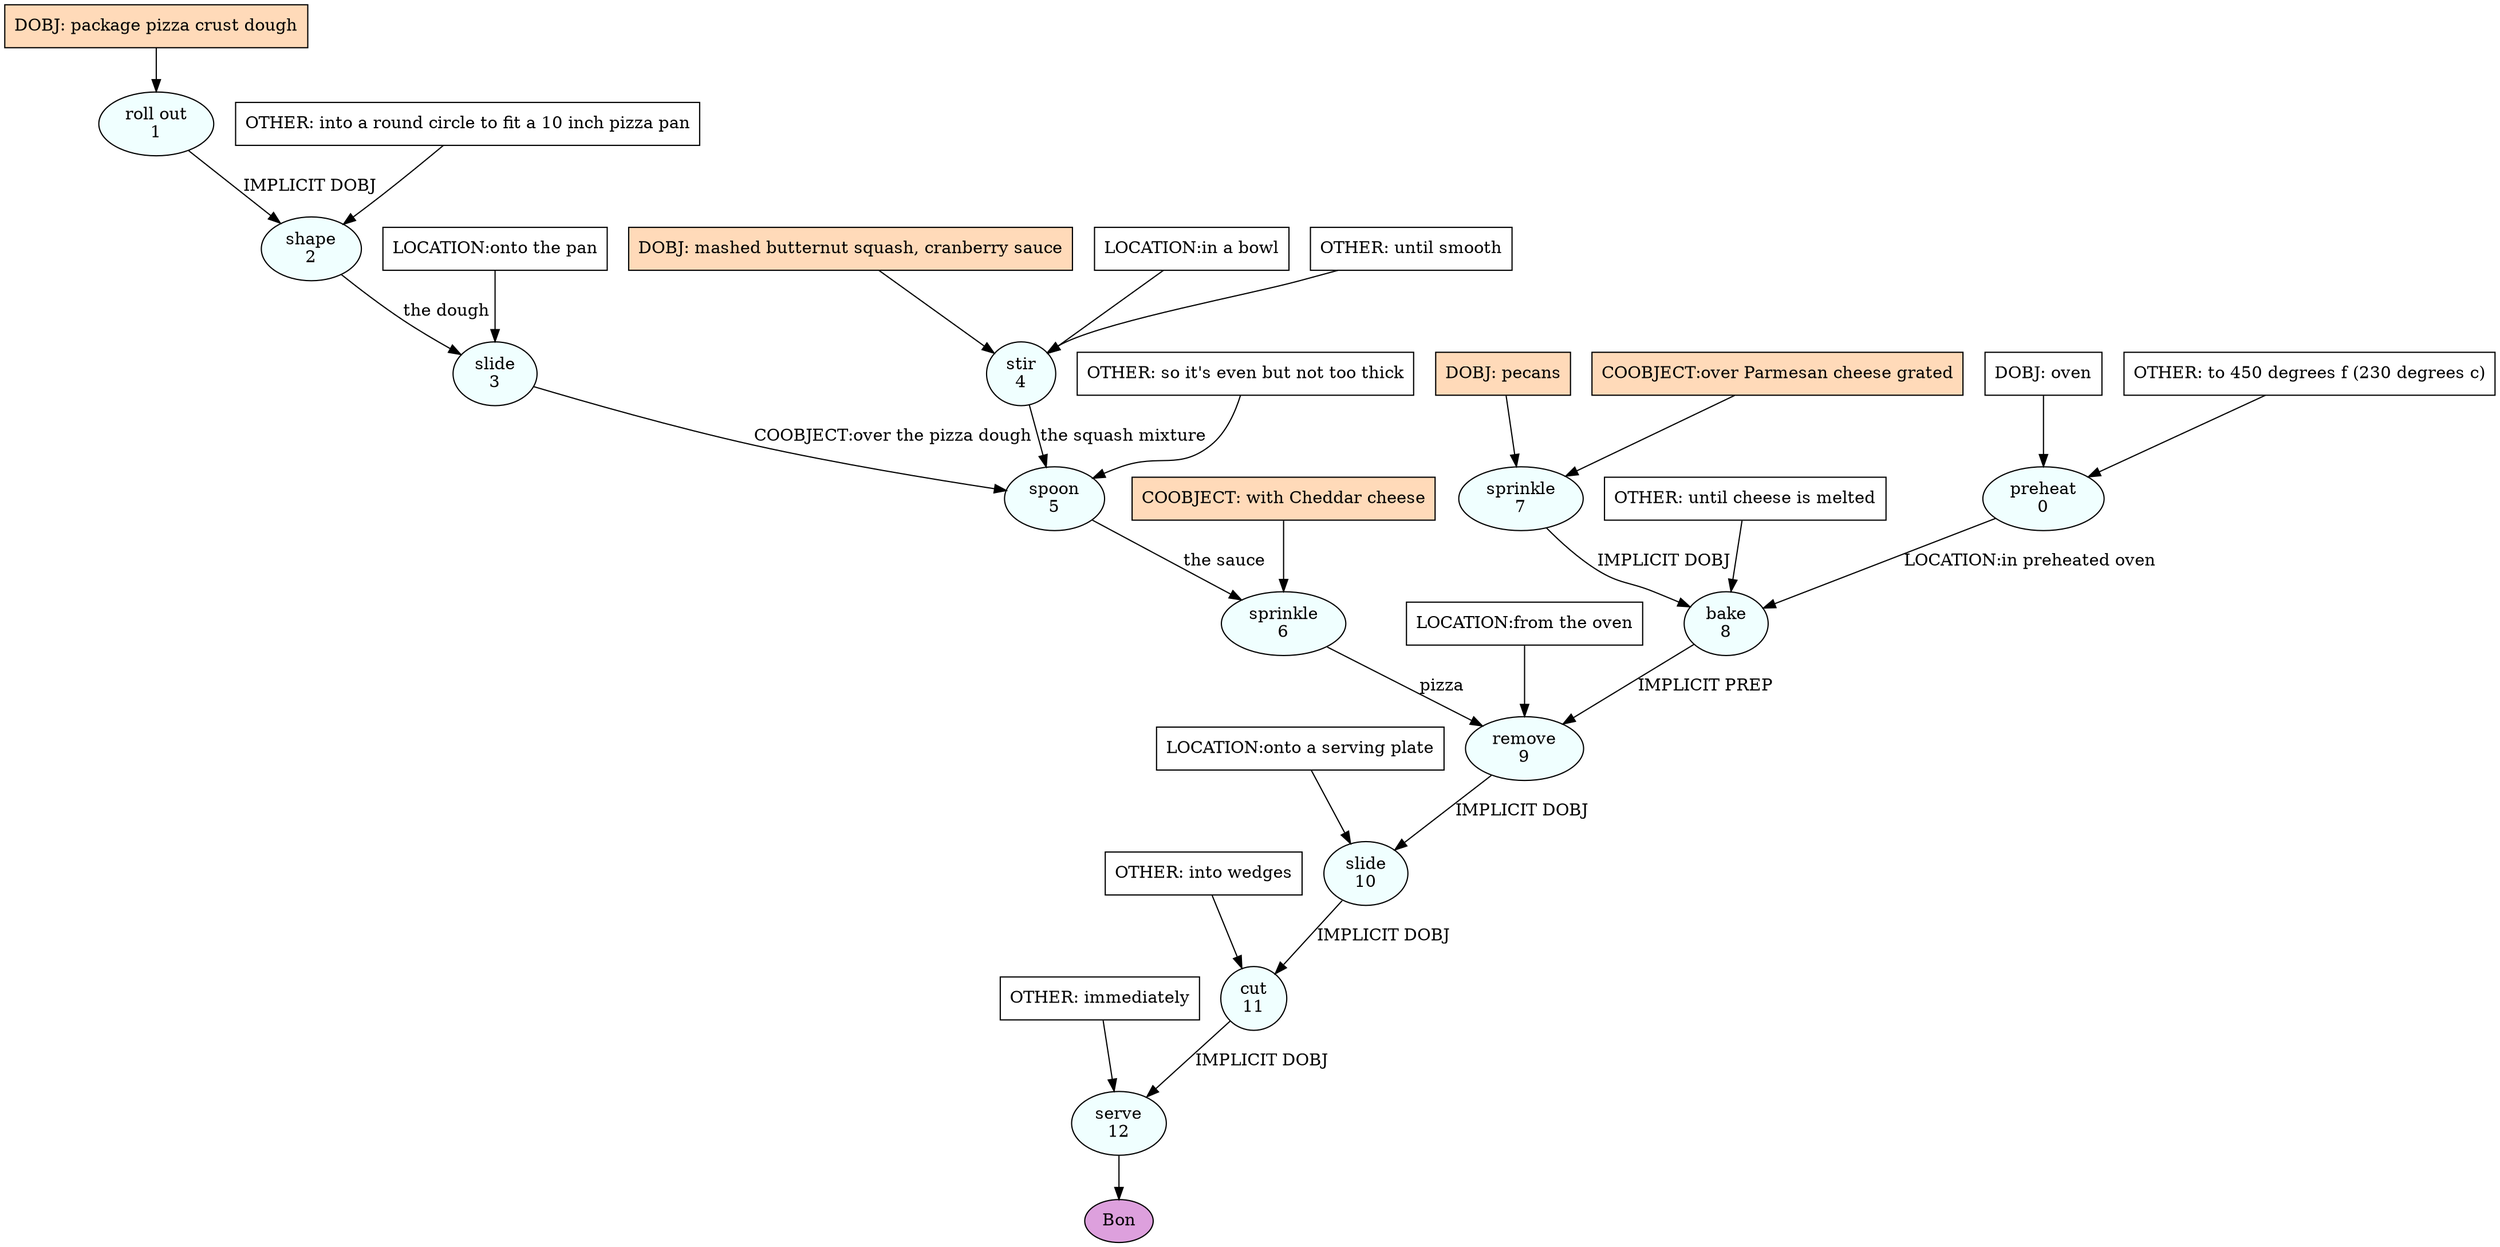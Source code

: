 digraph recipe {
E0[label="preheat
0", shape=oval, style=filled, fillcolor=azure]
E1[label="roll out
1", shape=oval, style=filled, fillcolor=azure]
E2[label="shape
2", shape=oval, style=filled, fillcolor=azure]
E3[label="slide
3", shape=oval, style=filled, fillcolor=azure]
E4[label="stir
4", shape=oval, style=filled, fillcolor=azure]
E5[label="spoon
5", shape=oval, style=filled, fillcolor=azure]
E6[label="sprinkle
6", shape=oval, style=filled, fillcolor=azure]
E7[label="sprinkle
7", shape=oval, style=filled, fillcolor=azure]
E8[label="bake
8", shape=oval, style=filled, fillcolor=azure]
E9[label="remove
9", shape=oval, style=filled, fillcolor=azure]
E10[label="slide
10", shape=oval, style=filled, fillcolor=azure]
E11[label="cut
11", shape=oval, style=filled, fillcolor=azure]
E12[label="serve
12", shape=oval, style=filled, fillcolor=azure]
D0[label="DOBJ: oven", shape=box, style=filled, fillcolor=white]
D0 -> E0
O0_0[label="OTHER: to 450 degrees f (230 degrees c)", shape=box, style=filled, fillcolor=white]
O0_0 -> E0
D1[label="DOBJ: package pizza crust dough", shape=box, style=filled, fillcolor=peachpuff]
D1 -> E1
D7[label="DOBJ: pecans", shape=box, style=filled, fillcolor=peachpuff]
D7 -> E7
P7_0[label="COOBJECT:over Parmesan cheese grated", shape=box, style=filled, fillcolor=peachpuff]
P7_0 -> E7
D4[label="DOBJ: mashed butternut squash, cranberry sauce", shape=box, style=filled, fillcolor=peachpuff]
D4 -> E4
P4_0[label="LOCATION:in a bowl", shape=box, style=filled, fillcolor=white]
P4_0 -> E4
O4_0[label="OTHER: until smooth", shape=box, style=filled, fillcolor=white]
O4_0 -> E4
E1 -> E2 [label="IMPLICIT DOBJ"]
O2_0_0[label="OTHER: into a round circle to fit a 10 inch pizza pan", shape=box, style=filled, fillcolor=white]
O2_0_0 -> E2
E2 -> E3 [label="the dough"]
P3_0_0[label="LOCATION:onto the pan", shape=box, style=filled, fillcolor=white]
P3_0_0 -> E3
E4 -> E5 [label="the squash mixture"]
E3 -> E5 [label="COOBJECT:over the pizza dough"]
O5_0_0[label="OTHER: so it's even but not too thick", shape=box, style=filled, fillcolor=white]
O5_0_0 -> E5
E5 -> E6 [label="the sauce"]
P6_0_ing[label="COOBJECT: with Cheddar cheese", shape=box, style=filled, fillcolor=peachpuff]
P6_0_ing -> E6
E7 -> E8 [label="IMPLICIT DOBJ"]
E0 -> E8 [label="LOCATION:in preheated oven"]
O8_0_0[label="OTHER: until cheese is melted", shape=box, style=filled, fillcolor=white]
O8_0_0 -> E8
E6 -> E9 [label="pizza"]
E8 -> E9 [label="IMPLICIT PREP"]
P9_1_0[label="LOCATION:from the oven", shape=box, style=filled, fillcolor=white]
P9_1_0 -> E9
E9 -> E10 [label="IMPLICIT DOBJ"]
P10_0_0[label="LOCATION:onto a serving plate", shape=box, style=filled, fillcolor=white]
P10_0_0 -> E10
E10 -> E11 [label="IMPLICIT DOBJ"]
O11_0_0[label="OTHER: into wedges", shape=box, style=filled, fillcolor=white]
O11_0_0 -> E11
E11 -> E12 [label="IMPLICIT DOBJ"]
O12_0_0[label="OTHER: immediately", shape=box, style=filled, fillcolor=white]
O12_0_0 -> E12
EOR[label="Bon", shape=oval, style=filled, fillcolor=plum]
E12 -> EOR
}
